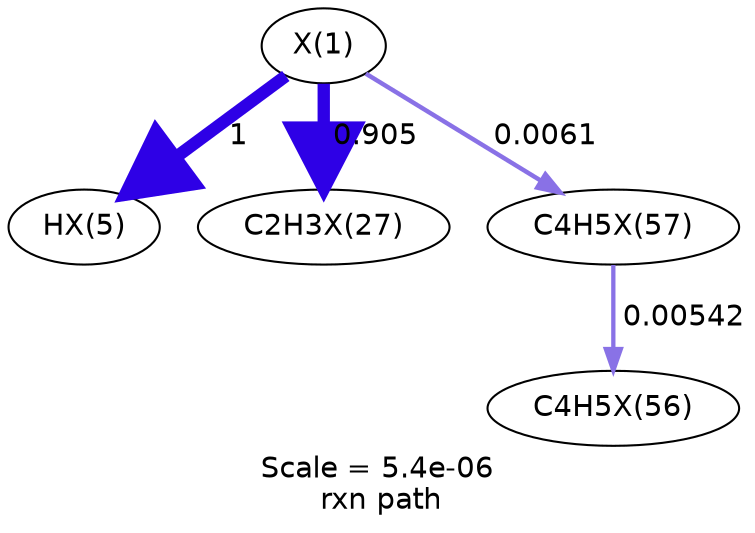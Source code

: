 digraph reaction_paths {
center=1;
s27 -> s28[fontname="Helvetica", style="setlinewidth(6)", arrowsize=3, color="0.7, 1.5, 0.9"
, label=" 1"];
s27 -> s29[fontname="Helvetica", style="setlinewidth(5.92)", arrowsize=2.96, color="0.7, 1.41, 0.9"
, label=" 0.905"];
s27 -> s42[fontname="Helvetica", style="setlinewidth(2.15)", arrowsize=1.07, color="0.7, 0.506, 0.9"
, label=" 0.0061"];
s42 -> s41[fontname="Helvetica", style="setlinewidth(2.06)", arrowsize=1.03, color="0.7, 0.505, 0.9"
, label=" 0.00542"];
s27 [ fontname="Helvetica", label="X(1)"];
s28 [ fontname="Helvetica", label="HX(5)"];
s29 [ fontname="Helvetica", label="C2H3X(27)"];
s41 [ fontname="Helvetica", label="C4H5X(56)"];
s42 [ fontname="Helvetica", label="C4H5X(57)"];
 label = "Scale = 5.4e-06\l rxn path";
 fontname = "Helvetica";
}
